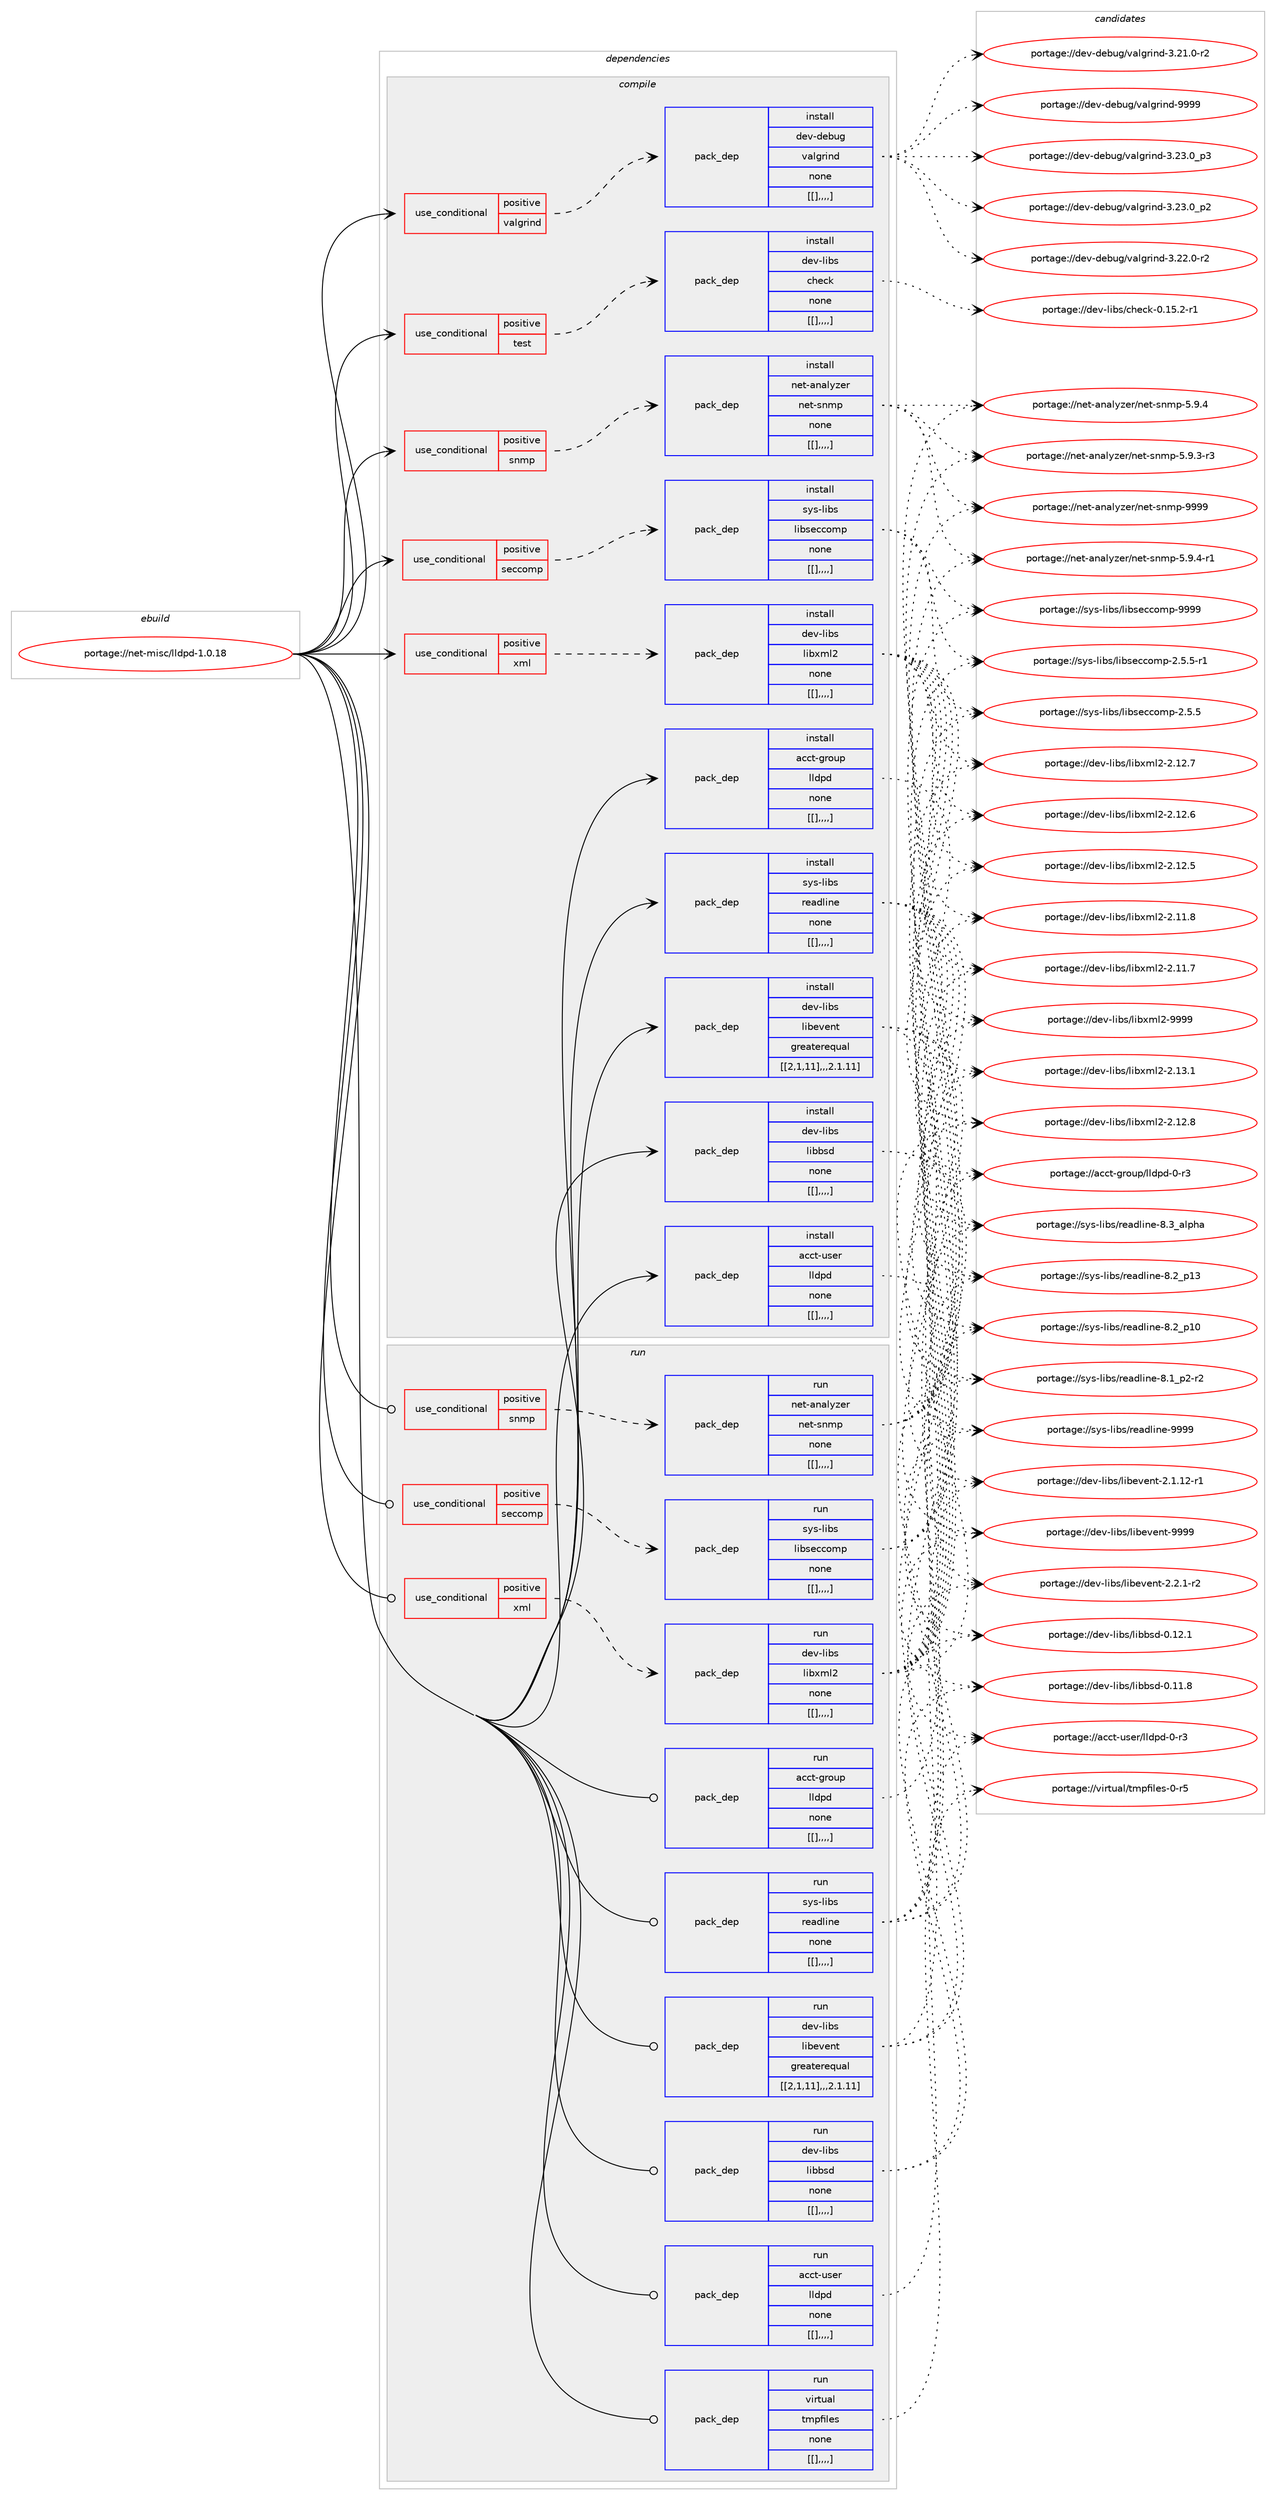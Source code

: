digraph prolog {

# *************
# Graph options
# *************

newrank=true;
concentrate=true;
compound=true;
graph [rankdir=LR,fontname=Helvetica,fontsize=10,ranksep=1.5];#, ranksep=2.5, nodesep=0.2];
edge  [arrowhead=vee];
node  [fontname=Helvetica,fontsize=10];

# **********
# The ebuild
# **********

subgraph cluster_leftcol {
color=gray;
label=<<i>ebuild</i>>;
id [label="portage://net-misc/lldpd-1.0.18", color=red, width=4, href="../net-misc/lldpd-1.0.18.svg"];
}

# ****************
# The dependencies
# ****************

subgraph cluster_midcol {
color=gray;
label=<<i>dependencies</i>>;
subgraph cluster_compile {
fillcolor="#eeeeee";
style=filled;
label=<<i>compile</i>>;
subgraph cond101867 {
dependency388667 [label=<<TABLE BORDER="0" CELLBORDER="1" CELLSPACING="0" CELLPADDING="4"><TR><TD ROWSPAN="3" CELLPADDING="10">use_conditional</TD></TR><TR><TD>positive</TD></TR><TR><TD>seccomp</TD></TR></TABLE>>, shape=none, color=red];
subgraph pack283973 {
dependency388668 [label=<<TABLE BORDER="0" CELLBORDER="1" CELLSPACING="0" CELLPADDING="4" WIDTH="220"><TR><TD ROWSPAN="6" CELLPADDING="30">pack_dep</TD></TR><TR><TD WIDTH="110">install</TD></TR><TR><TD>sys-libs</TD></TR><TR><TD>libseccomp</TD></TR><TR><TD>none</TD></TR><TR><TD>[[],,,,]</TD></TR></TABLE>>, shape=none, color=blue];
}
dependency388667:e -> dependency388668:w [weight=20,style="dashed",arrowhead="vee"];
}
id:e -> dependency388667:w [weight=20,style="solid",arrowhead="vee"];
subgraph cond101868 {
dependency388669 [label=<<TABLE BORDER="0" CELLBORDER="1" CELLSPACING="0" CELLPADDING="4"><TR><TD ROWSPAN="3" CELLPADDING="10">use_conditional</TD></TR><TR><TD>positive</TD></TR><TR><TD>snmp</TD></TR></TABLE>>, shape=none, color=red];
subgraph pack283974 {
dependency388670 [label=<<TABLE BORDER="0" CELLBORDER="1" CELLSPACING="0" CELLPADDING="4" WIDTH="220"><TR><TD ROWSPAN="6" CELLPADDING="30">pack_dep</TD></TR><TR><TD WIDTH="110">install</TD></TR><TR><TD>net-analyzer</TD></TR><TR><TD>net-snmp</TD></TR><TR><TD>none</TD></TR><TR><TD>[[],,,,]</TD></TR></TABLE>>, shape=none, color=blue];
}
dependency388669:e -> dependency388670:w [weight=20,style="dashed",arrowhead="vee"];
}
id:e -> dependency388669:w [weight=20,style="solid",arrowhead="vee"];
subgraph cond101869 {
dependency388671 [label=<<TABLE BORDER="0" CELLBORDER="1" CELLSPACING="0" CELLPADDING="4"><TR><TD ROWSPAN="3" CELLPADDING="10">use_conditional</TD></TR><TR><TD>positive</TD></TR><TR><TD>test</TD></TR></TABLE>>, shape=none, color=red];
subgraph pack283975 {
dependency388672 [label=<<TABLE BORDER="0" CELLBORDER="1" CELLSPACING="0" CELLPADDING="4" WIDTH="220"><TR><TD ROWSPAN="6" CELLPADDING="30">pack_dep</TD></TR><TR><TD WIDTH="110">install</TD></TR><TR><TD>dev-libs</TD></TR><TR><TD>check</TD></TR><TR><TD>none</TD></TR><TR><TD>[[],,,,]</TD></TR></TABLE>>, shape=none, color=blue];
}
dependency388671:e -> dependency388672:w [weight=20,style="dashed",arrowhead="vee"];
}
id:e -> dependency388671:w [weight=20,style="solid",arrowhead="vee"];
subgraph cond101870 {
dependency388673 [label=<<TABLE BORDER="0" CELLBORDER="1" CELLSPACING="0" CELLPADDING="4"><TR><TD ROWSPAN="3" CELLPADDING="10">use_conditional</TD></TR><TR><TD>positive</TD></TR><TR><TD>valgrind</TD></TR></TABLE>>, shape=none, color=red];
subgraph pack283976 {
dependency388674 [label=<<TABLE BORDER="0" CELLBORDER="1" CELLSPACING="0" CELLPADDING="4" WIDTH="220"><TR><TD ROWSPAN="6" CELLPADDING="30">pack_dep</TD></TR><TR><TD WIDTH="110">install</TD></TR><TR><TD>dev-debug</TD></TR><TR><TD>valgrind</TD></TR><TR><TD>none</TD></TR><TR><TD>[[],,,,]</TD></TR></TABLE>>, shape=none, color=blue];
}
dependency388673:e -> dependency388674:w [weight=20,style="dashed",arrowhead="vee"];
}
id:e -> dependency388673:w [weight=20,style="solid",arrowhead="vee"];
subgraph cond101871 {
dependency388675 [label=<<TABLE BORDER="0" CELLBORDER="1" CELLSPACING="0" CELLPADDING="4"><TR><TD ROWSPAN="3" CELLPADDING="10">use_conditional</TD></TR><TR><TD>positive</TD></TR><TR><TD>xml</TD></TR></TABLE>>, shape=none, color=red];
subgraph pack283977 {
dependency388676 [label=<<TABLE BORDER="0" CELLBORDER="1" CELLSPACING="0" CELLPADDING="4" WIDTH="220"><TR><TD ROWSPAN="6" CELLPADDING="30">pack_dep</TD></TR><TR><TD WIDTH="110">install</TD></TR><TR><TD>dev-libs</TD></TR><TR><TD>libxml2</TD></TR><TR><TD>none</TD></TR><TR><TD>[[],,,,]</TD></TR></TABLE>>, shape=none, color=blue];
}
dependency388675:e -> dependency388676:w [weight=20,style="dashed",arrowhead="vee"];
}
id:e -> dependency388675:w [weight=20,style="solid",arrowhead="vee"];
subgraph pack283978 {
dependency388677 [label=<<TABLE BORDER="0" CELLBORDER="1" CELLSPACING="0" CELLPADDING="4" WIDTH="220"><TR><TD ROWSPAN="6" CELLPADDING="30">pack_dep</TD></TR><TR><TD WIDTH="110">install</TD></TR><TR><TD>acct-group</TD></TR><TR><TD>lldpd</TD></TR><TR><TD>none</TD></TR><TR><TD>[[],,,,]</TD></TR></TABLE>>, shape=none, color=blue];
}
id:e -> dependency388677:w [weight=20,style="solid",arrowhead="vee"];
subgraph pack283979 {
dependency388678 [label=<<TABLE BORDER="0" CELLBORDER="1" CELLSPACING="0" CELLPADDING="4" WIDTH="220"><TR><TD ROWSPAN="6" CELLPADDING="30">pack_dep</TD></TR><TR><TD WIDTH="110">install</TD></TR><TR><TD>acct-user</TD></TR><TR><TD>lldpd</TD></TR><TR><TD>none</TD></TR><TR><TD>[[],,,,]</TD></TR></TABLE>>, shape=none, color=blue];
}
id:e -> dependency388678:w [weight=20,style="solid",arrowhead="vee"];
subgraph pack283980 {
dependency388679 [label=<<TABLE BORDER="0" CELLBORDER="1" CELLSPACING="0" CELLPADDING="4" WIDTH="220"><TR><TD ROWSPAN="6" CELLPADDING="30">pack_dep</TD></TR><TR><TD WIDTH="110">install</TD></TR><TR><TD>dev-libs</TD></TR><TR><TD>libbsd</TD></TR><TR><TD>none</TD></TR><TR><TD>[[],,,,]</TD></TR></TABLE>>, shape=none, color=blue];
}
id:e -> dependency388679:w [weight=20,style="solid",arrowhead="vee"];
subgraph pack283981 {
dependency388680 [label=<<TABLE BORDER="0" CELLBORDER="1" CELLSPACING="0" CELLPADDING="4" WIDTH="220"><TR><TD ROWSPAN="6" CELLPADDING="30">pack_dep</TD></TR><TR><TD WIDTH="110">install</TD></TR><TR><TD>dev-libs</TD></TR><TR><TD>libevent</TD></TR><TR><TD>greaterequal</TD></TR><TR><TD>[[2,1,11],,,2.1.11]</TD></TR></TABLE>>, shape=none, color=blue];
}
id:e -> dependency388680:w [weight=20,style="solid",arrowhead="vee"];
subgraph pack283982 {
dependency388681 [label=<<TABLE BORDER="0" CELLBORDER="1" CELLSPACING="0" CELLPADDING="4" WIDTH="220"><TR><TD ROWSPAN="6" CELLPADDING="30">pack_dep</TD></TR><TR><TD WIDTH="110">install</TD></TR><TR><TD>sys-libs</TD></TR><TR><TD>readline</TD></TR><TR><TD>none</TD></TR><TR><TD>[[],,,,]</TD></TR></TABLE>>, shape=none, color=blue];
}
id:e -> dependency388681:w [weight=20,style="solid",arrowhead="vee"];
}
subgraph cluster_compileandrun {
fillcolor="#eeeeee";
style=filled;
label=<<i>compile and run</i>>;
}
subgraph cluster_run {
fillcolor="#eeeeee";
style=filled;
label=<<i>run</i>>;
subgraph cond101872 {
dependency388682 [label=<<TABLE BORDER="0" CELLBORDER="1" CELLSPACING="0" CELLPADDING="4"><TR><TD ROWSPAN="3" CELLPADDING="10">use_conditional</TD></TR><TR><TD>positive</TD></TR><TR><TD>seccomp</TD></TR></TABLE>>, shape=none, color=red];
subgraph pack283983 {
dependency388683 [label=<<TABLE BORDER="0" CELLBORDER="1" CELLSPACING="0" CELLPADDING="4" WIDTH="220"><TR><TD ROWSPAN="6" CELLPADDING="30">pack_dep</TD></TR><TR><TD WIDTH="110">run</TD></TR><TR><TD>sys-libs</TD></TR><TR><TD>libseccomp</TD></TR><TR><TD>none</TD></TR><TR><TD>[[],,,,]</TD></TR></TABLE>>, shape=none, color=blue];
}
dependency388682:e -> dependency388683:w [weight=20,style="dashed",arrowhead="vee"];
}
id:e -> dependency388682:w [weight=20,style="solid",arrowhead="odot"];
subgraph cond101873 {
dependency388684 [label=<<TABLE BORDER="0" CELLBORDER="1" CELLSPACING="0" CELLPADDING="4"><TR><TD ROWSPAN="3" CELLPADDING="10">use_conditional</TD></TR><TR><TD>positive</TD></TR><TR><TD>snmp</TD></TR></TABLE>>, shape=none, color=red];
subgraph pack283984 {
dependency388685 [label=<<TABLE BORDER="0" CELLBORDER="1" CELLSPACING="0" CELLPADDING="4" WIDTH="220"><TR><TD ROWSPAN="6" CELLPADDING="30">pack_dep</TD></TR><TR><TD WIDTH="110">run</TD></TR><TR><TD>net-analyzer</TD></TR><TR><TD>net-snmp</TD></TR><TR><TD>none</TD></TR><TR><TD>[[],,,,]</TD></TR></TABLE>>, shape=none, color=blue];
}
dependency388684:e -> dependency388685:w [weight=20,style="dashed",arrowhead="vee"];
}
id:e -> dependency388684:w [weight=20,style="solid",arrowhead="odot"];
subgraph cond101874 {
dependency388686 [label=<<TABLE BORDER="0" CELLBORDER="1" CELLSPACING="0" CELLPADDING="4"><TR><TD ROWSPAN="3" CELLPADDING="10">use_conditional</TD></TR><TR><TD>positive</TD></TR><TR><TD>xml</TD></TR></TABLE>>, shape=none, color=red];
subgraph pack283985 {
dependency388687 [label=<<TABLE BORDER="0" CELLBORDER="1" CELLSPACING="0" CELLPADDING="4" WIDTH="220"><TR><TD ROWSPAN="6" CELLPADDING="30">pack_dep</TD></TR><TR><TD WIDTH="110">run</TD></TR><TR><TD>dev-libs</TD></TR><TR><TD>libxml2</TD></TR><TR><TD>none</TD></TR><TR><TD>[[],,,,]</TD></TR></TABLE>>, shape=none, color=blue];
}
dependency388686:e -> dependency388687:w [weight=20,style="dashed",arrowhead="vee"];
}
id:e -> dependency388686:w [weight=20,style="solid",arrowhead="odot"];
subgraph pack283986 {
dependency388688 [label=<<TABLE BORDER="0" CELLBORDER="1" CELLSPACING="0" CELLPADDING="4" WIDTH="220"><TR><TD ROWSPAN="6" CELLPADDING="30">pack_dep</TD></TR><TR><TD WIDTH="110">run</TD></TR><TR><TD>acct-group</TD></TR><TR><TD>lldpd</TD></TR><TR><TD>none</TD></TR><TR><TD>[[],,,,]</TD></TR></TABLE>>, shape=none, color=blue];
}
id:e -> dependency388688:w [weight=20,style="solid",arrowhead="odot"];
subgraph pack283987 {
dependency388689 [label=<<TABLE BORDER="0" CELLBORDER="1" CELLSPACING="0" CELLPADDING="4" WIDTH="220"><TR><TD ROWSPAN="6" CELLPADDING="30">pack_dep</TD></TR><TR><TD WIDTH="110">run</TD></TR><TR><TD>acct-user</TD></TR><TR><TD>lldpd</TD></TR><TR><TD>none</TD></TR><TR><TD>[[],,,,]</TD></TR></TABLE>>, shape=none, color=blue];
}
id:e -> dependency388689:w [weight=20,style="solid",arrowhead="odot"];
subgraph pack283988 {
dependency388690 [label=<<TABLE BORDER="0" CELLBORDER="1" CELLSPACING="0" CELLPADDING="4" WIDTH="220"><TR><TD ROWSPAN="6" CELLPADDING="30">pack_dep</TD></TR><TR><TD WIDTH="110">run</TD></TR><TR><TD>dev-libs</TD></TR><TR><TD>libbsd</TD></TR><TR><TD>none</TD></TR><TR><TD>[[],,,,]</TD></TR></TABLE>>, shape=none, color=blue];
}
id:e -> dependency388690:w [weight=20,style="solid",arrowhead="odot"];
subgraph pack283989 {
dependency388691 [label=<<TABLE BORDER="0" CELLBORDER="1" CELLSPACING="0" CELLPADDING="4" WIDTH="220"><TR><TD ROWSPAN="6" CELLPADDING="30">pack_dep</TD></TR><TR><TD WIDTH="110">run</TD></TR><TR><TD>dev-libs</TD></TR><TR><TD>libevent</TD></TR><TR><TD>greaterequal</TD></TR><TR><TD>[[2,1,11],,,2.1.11]</TD></TR></TABLE>>, shape=none, color=blue];
}
id:e -> dependency388691:w [weight=20,style="solid",arrowhead="odot"];
subgraph pack283990 {
dependency388692 [label=<<TABLE BORDER="0" CELLBORDER="1" CELLSPACING="0" CELLPADDING="4" WIDTH="220"><TR><TD ROWSPAN="6" CELLPADDING="30">pack_dep</TD></TR><TR><TD WIDTH="110">run</TD></TR><TR><TD>sys-libs</TD></TR><TR><TD>readline</TD></TR><TR><TD>none</TD></TR><TR><TD>[[],,,,]</TD></TR></TABLE>>, shape=none, color=blue];
}
id:e -> dependency388692:w [weight=20,style="solid",arrowhead="odot"];
subgraph pack283991 {
dependency388693 [label=<<TABLE BORDER="0" CELLBORDER="1" CELLSPACING="0" CELLPADDING="4" WIDTH="220"><TR><TD ROWSPAN="6" CELLPADDING="30">pack_dep</TD></TR><TR><TD WIDTH="110">run</TD></TR><TR><TD>virtual</TD></TR><TR><TD>tmpfiles</TD></TR><TR><TD>none</TD></TR><TR><TD>[[],,,,]</TD></TR></TABLE>>, shape=none, color=blue];
}
id:e -> dependency388693:w [weight=20,style="solid",arrowhead="odot"];
}
}

# **************
# The candidates
# **************

subgraph cluster_choices {
rank=same;
color=gray;
label=<<i>candidates</i>>;

subgraph choice283973 {
color=black;
nodesep=1;
choice1151211154510810598115471081059811510199991111091124557575757 [label="portage://sys-libs/libseccomp-9999", color=red, width=4,href="../sys-libs/libseccomp-9999.svg"];
choice1151211154510810598115471081059811510199991111091124550465346534511449 [label="portage://sys-libs/libseccomp-2.5.5-r1", color=red, width=4,href="../sys-libs/libseccomp-2.5.5-r1.svg"];
choice115121115451081059811547108105981151019999111109112455046534653 [label="portage://sys-libs/libseccomp-2.5.5", color=red, width=4,href="../sys-libs/libseccomp-2.5.5.svg"];
dependency388668:e -> choice1151211154510810598115471081059811510199991111091124557575757:w [style=dotted,weight="100"];
dependency388668:e -> choice1151211154510810598115471081059811510199991111091124550465346534511449:w [style=dotted,weight="100"];
dependency388668:e -> choice115121115451081059811547108105981151019999111109112455046534653:w [style=dotted,weight="100"];
}
subgraph choice283974 {
color=black;
nodesep=1;
choice11010111645971109710812112210111447110101116451151101091124557575757 [label="portage://net-analyzer/net-snmp-9999", color=red, width=4,href="../net-analyzer/net-snmp-9999.svg"];
choice11010111645971109710812112210111447110101116451151101091124553465746524511449 [label="portage://net-analyzer/net-snmp-5.9.4-r1", color=red, width=4,href="../net-analyzer/net-snmp-5.9.4-r1.svg"];
choice1101011164597110971081211221011144711010111645115110109112455346574652 [label="portage://net-analyzer/net-snmp-5.9.4", color=red, width=4,href="../net-analyzer/net-snmp-5.9.4.svg"];
choice11010111645971109710812112210111447110101116451151101091124553465746514511451 [label="portage://net-analyzer/net-snmp-5.9.3-r3", color=red, width=4,href="../net-analyzer/net-snmp-5.9.3-r3.svg"];
dependency388670:e -> choice11010111645971109710812112210111447110101116451151101091124557575757:w [style=dotted,weight="100"];
dependency388670:e -> choice11010111645971109710812112210111447110101116451151101091124553465746524511449:w [style=dotted,weight="100"];
dependency388670:e -> choice1101011164597110971081211221011144711010111645115110109112455346574652:w [style=dotted,weight="100"];
dependency388670:e -> choice11010111645971109710812112210111447110101116451151101091124553465746514511451:w [style=dotted,weight="100"];
}
subgraph choice283975 {
color=black;
nodesep=1;
choice1001011184510810598115479910410199107454846495346504511449 [label="portage://dev-libs/check-0.15.2-r1", color=red, width=4,href="../dev-libs/check-0.15.2-r1.svg"];
dependency388672:e -> choice1001011184510810598115479910410199107454846495346504511449:w [style=dotted,weight="100"];
}
subgraph choice283976 {
color=black;
nodesep=1;
choice100101118451001019811710347118971081031141051101004557575757 [label="portage://dev-debug/valgrind-9999", color=red, width=4,href="../dev-debug/valgrind-9999.svg"];
choice10010111845100101981171034711897108103114105110100455146505146489511251 [label="portage://dev-debug/valgrind-3.23.0_p3", color=red, width=4,href="../dev-debug/valgrind-3.23.0_p3.svg"];
choice10010111845100101981171034711897108103114105110100455146505146489511250 [label="portage://dev-debug/valgrind-3.23.0_p2", color=red, width=4,href="../dev-debug/valgrind-3.23.0_p2.svg"];
choice10010111845100101981171034711897108103114105110100455146505046484511450 [label="portage://dev-debug/valgrind-3.22.0-r2", color=red, width=4,href="../dev-debug/valgrind-3.22.0-r2.svg"];
choice10010111845100101981171034711897108103114105110100455146504946484511450 [label="portage://dev-debug/valgrind-3.21.0-r2", color=red, width=4,href="../dev-debug/valgrind-3.21.0-r2.svg"];
dependency388674:e -> choice100101118451001019811710347118971081031141051101004557575757:w [style=dotted,weight="100"];
dependency388674:e -> choice10010111845100101981171034711897108103114105110100455146505146489511251:w [style=dotted,weight="100"];
dependency388674:e -> choice10010111845100101981171034711897108103114105110100455146505146489511250:w [style=dotted,weight="100"];
dependency388674:e -> choice10010111845100101981171034711897108103114105110100455146505046484511450:w [style=dotted,weight="100"];
dependency388674:e -> choice10010111845100101981171034711897108103114105110100455146504946484511450:w [style=dotted,weight="100"];
}
subgraph choice283977 {
color=black;
nodesep=1;
choice10010111845108105981154710810598120109108504557575757 [label="portage://dev-libs/libxml2-9999", color=red, width=4,href="../dev-libs/libxml2-9999.svg"];
choice100101118451081059811547108105981201091085045504649514649 [label="portage://dev-libs/libxml2-2.13.1", color=red, width=4,href="../dev-libs/libxml2-2.13.1.svg"];
choice100101118451081059811547108105981201091085045504649504656 [label="portage://dev-libs/libxml2-2.12.8", color=red, width=4,href="../dev-libs/libxml2-2.12.8.svg"];
choice100101118451081059811547108105981201091085045504649504655 [label="portage://dev-libs/libxml2-2.12.7", color=red, width=4,href="../dev-libs/libxml2-2.12.7.svg"];
choice100101118451081059811547108105981201091085045504649504654 [label="portage://dev-libs/libxml2-2.12.6", color=red, width=4,href="../dev-libs/libxml2-2.12.6.svg"];
choice100101118451081059811547108105981201091085045504649504653 [label="portage://dev-libs/libxml2-2.12.5", color=red, width=4,href="../dev-libs/libxml2-2.12.5.svg"];
choice100101118451081059811547108105981201091085045504649494656 [label="portage://dev-libs/libxml2-2.11.8", color=red, width=4,href="../dev-libs/libxml2-2.11.8.svg"];
choice100101118451081059811547108105981201091085045504649494655 [label="portage://dev-libs/libxml2-2.11.7", color=red, width=4,href="../dev-libs/libxml2-2.11.7.svg"];
dependency388676:e -> choice10010111845108105981154710810598120109108504557575757:w [style=dotted,weight="100"];
dependency388676:e -> choice100101118451081059811547108105981201091085045504649514649:w [style=dotted,weight="100"];
dependency388676:e -> choice100101118451081059811547108105981201091085045504649504656:w [style=dotted,weight="100"];
dependency388676:e -> choice100101118451081059811547108105981201091085045504649504655:w [style=dotted,weight="100"];
dependency388676:e -> choice100101118451081059811547108105981201091085045504649504654:w [style=dotted,weight="100"];
dependency388676:e -> choice100101118451081059811547108105981201091085045504649504653:w [style=dotted,weight="100"];
dependency388676:e -> choice100101118451081059811547108105981201091085045504649494656:w [style=dotted,weight="100"];
dependency388676:e -> choice100101118451081059811547108105981201091085045504649494655:w [style=dotted,weight="100"];
}
subgraph choice283978 {
color=black;
nodesep=1;
choice979999116451031141111171124710810810011210045484511451 [label="portage://acct-group/lldpd-0-r3", color=red, width=4,href="../acct-group/lldpd-0-r3.svg"];
dependency388677:e -> choice979999116451031141111171124710810810011210045484511451:w [style=dotted,weight="100"];
}
subgraph choice283979 {
color=black;
nodesep=1;
choice979999116451171151011144710810810011210045484511451 [label="portage://acct-user/lldpd-0-r3", color=red, width=4,href="../acct-user/lldpd-0-r3.svg"];
dependency388678:e -> choice979999116451171151011144710810810011210045484511451:w [style=dotted,weight="100"];
}
subgraph choice283980 {
color=black;
nodesep=1;
choice100101118451081059811547108105989811510045484649504649 [label="portage://dev-libs/libbsd-0.12.1", color=red, width=4,href="../dev-libs/libbsd-0.12.1.svg"];
choice100101118451081059811547108105989811510045484649494656 [label="portage://dev-libs/libbsd-0.11.8", color=red, width=4,href="../dev-libs/libbsd-0.11.8.svg"];
dependency388679:e -> choice100101118451081059811547108105989811510045484649504649:w [style=dotted,weight="100"];
dependency388679:e -> choice100101118451081059811547108105989811510045484649494656:w [style=dotted,weight="100"];
}
subgraph choice283981 {
color=black;
nodesep=1;
choice100101118451081059811547108105981011181011101164557575757 [label="portage://dev-libs/libevent-9999", color=red, width=4,href="../dev-libs/libevent-9999.svg"];
choice100101118451081059811547108105981011181011101164550465046494511450 [label="portage://dev-libs/libevent-2.2.1-r2", color=red, width=4,href="../dev-libs/libevent-2.2.1-r2.svg"];
choice10010111845108105981154710810598101118101110116455046494649504511449 [label="portage://dev-libs/libevent-2.1.12-r1", color=red, width=4,href="../dev-libs/libevent-2.1.12-r1.svg"];
dependency388680:e -> choice100101118451081059811547108105981011181011101164557575757:w [style=dotted,weight="100"];
dependency388680:e -> choice100101118451081059811547108105981011181011101164550465046494511450:w [style=dotted,weight="100"];
dependency388680:e -> choice10010111845108105981154710810598101118101110116455046494649504511449:w [style=dotted,weight="100"];
}
subgraph choice283982 {
color=black;
nodesep=1;
choice115121115451081059811547114101971001081051101014557575757 [label="portage://sys-libs/readline-9999", color=red, width=4,href="../sys-libs/readline-9999.svg"];
choice1151211154510810598115471141019710010810511010145564651959710811210497 [label="portage://sys-libs/readline-8.3_alpha", color=red, width=4,href="../sys-libs/readline-8.3_alpha.svg"];
choice1151211154510810598115471141019710010810511010145564650951124951 [label="portage://sys-libs/readline-8.2_p13", color=red, width=4,href="../sys-libs/readline-8.2_p13.svg"];
choice1151211154510810598115471141019710010810511010145564650951124948 [label="portage://sys-libs/readline-8.2_p10", color=red, width=4,href="../sys-libs/readline-8.2_p10.svg"];
choice115121115451081059811547114101971001081051101014556464995112504511450 [label="portage://sys-libs/readline-8.1_p2-r2", color=red, width=4,href="../sys-libs/readline-8.1_p2-r2.svg"];
dependency388681:e -> choice115121115451081059811547114101971001081051101014557575757:w [style=dotted,weight="100"];
dependency388681:e -> choice1151211154510810598115471141019710010810511010145564651959710811210497:w [style=dotted,weight="100"];
dependency388681:e -> choice1151211154510810598115471141019710010810511010145564650951124951:w [style=dotted,weight="100"];
dependency388681:e -> choice1151211154510810598115471141019710010810511010145564650951124948:w [style=dotted,weight="100"];
dependency388681:e -> choice115121115451081059811547114101971001081051101014556464995112504511450:w [style=dotted,weight="100"];
}
subgraph choice283983 {
color=black;
nodesep=1;
choice1151211154510810598115471081059811510199991111091124557575757 [label="portage://sys-libs/libseccomp-9999", color=red, width=4,href="../sys-libs/libseccomp-9999.svg"];
choice1151211154510810598115471081059811510199991111091124550465346534511449 [label="portage://sys-libs/libseccomp-2.5.5-r1", color=red, width=4,href="../sys-libs/libseccomp-2.5.5-r1.svg"];
choice115121115451081059811547108105981151019999111109112455046534653 [label="portage://sys-libs/libseccomp-2.5.5", color=red, width=4,href="../sys-libs/libseccomp-2.5.5.svg"];
dependency388683:e -> choice1151211154510810598115471081059811510199991111091124557575757:w [style=dotted,weight="100"];
dependency388683:e -> choice1151211154510810598115471081059811510199991111091124550465346534511449:w [style=dotted,weight="100"];
dependency388683:e -> choice115121115451081059811547108105981151019999111109112455046534653:w [style=dotted,weight="100"];
}
subgraph choice283984 {
color=black;
nodesep=1;
choice11010111645971109710812112210111447110101116451151101091124557575757 [label="portage://net-analyzer/net-snmp-9999", color=red, width=4,href="../net-analyzer/net-snmp-9999.svg"];
choice11010111645971109710812112210111447110101116451151101091124553465746524511449 [label="portage://net-analyzer/net-snmp-5.9.4-r1", color=red, width=4,href="../net-analyzer/net-snmp-5.9.4-r1.svg"];
choice1101011164597110971081211221011144711010111645115110109112455346574652 [label="portage://net-analyzer/net-snmp-5.9.4", color=red, width=4,href="../net-analyzer/net-snmp-5.9.4.svg"];
choice11010111645971109710812112210111447110101116451151101091124553465746514511451 [label="portage://net-analyzer/net-snmp-5.9.3-r3", color=red, width=4,href="../net-analyzer/net-snmp-5.9.3-r3.svg"];
dependency388685:e -> choice11010111645971109710812112210111447110101116451151101091124557575757:w [style=dotted,weight="100"];
dependency388685:e -> choice11010111645971109710812112210111447110101116451151101091124553465746524511449:w [style=dotted,weight="100"];
dependency388685:e -> choice1101011164597110971081211221011144711010111645115110109112455346574652:w [style=dotted,weight="100"];
dependency388685:e -> choice11010111645971109710812112210111447110101116451151101091124553465746514511451:w [style=dotted,weight="100"];
}
subgraph choice283985 {
color=black;
nodesep=1;
choice10010111845108105981154710810598120109108504557575757 [label="portage://dev-libs/libxml2-9999", color=red, width=4,href="../dev-libs/libxml2-9999.svg"];
choice100101118451081059811547108105981201091085045504649514649 [label="portage://dev-libs/libxml2-2.13.1", color=red, width=4,href="../dev-libs/libxml2-2.13.1.svg"];
choice100101118451081059811547108105981201091085045504649504656 [label="portage://dev-libs/libxml2-2.12.8", color=red, width=4,href="../dev-libs/libxml2-2.12.8.svg"];
choice100101118451081059811547108105981201091085045504649504655 [label="portage://dev-libs/libxml2-2.12.7", color=red, width=4,href="../dev-libs/libxml2-2.12.7.svg"];
choice100101118451081059811547108105981201091085045504649504654 [label="portage://dev-libs/libxml2-2.12.6", color=red, width=4,href="../dev-libs/libxml2-2.12.6.svg"];
choice100101118451081059811547108105981201091085045504649504653 [label="portage://dev-libs/libxml2-2.12.5", color=red, width=4,href="../dev-libs/libxml2-2.12.5.svg"];
choice100101118451081059811547108105981201091085045504649494656 [label="portage://dev-libs/libxml2-2.11.8", color=red, width=4,href="../dev-libs/libxml2-2.11.8.svg"];
choice100101118451081059811547108105981201091085045504649494655 [label="portage://dev-libs/libxml2-2.11.7", color=red, width=4,href="../dev-libs/libxml2-2.11.7.svg"];
dependency388687:e -> choice10010111845108105981154710810598120109108504557575757:w [style=dotted,weight="100"];
dependency388687:e -> choice100101118451081059811547108105981201091085045504649514649:w [style=dotted,weight="100"];
dependency388687:e -> choice100101118451081059811547108105981201091085045504649504656:w [style=dotted,weight="100"];
dependency388687:e -> choice100101118451081059811547108105981201091085045504649504655:w [style=dotted,weight="100"];
dependency388687:e -> choice100101118451081059811547108105981201091085045504649504654:w [style=dotted,weight="100"];
dependency388687:e -> choice100101118451081059811547108105981201091085045504649504653:w [style=dotted,weight="100"];
dependency388687:e -> choice100101118451081059811547108105981201091085045504649494656:w [style=dotted,weight="100"];
dependency388687:e -> choice100101118451081059811547108105981201091085045504649494655:w [style=dotted,weight="100"];
}
subgraph choice283986 {
color=black;
nodesep=1;
choice979999116451031141111171124710810810011210045484511451 [label="portage://acct-group/lldpd-0-r3", color=red, width=4,href="../acct-group/lldpd-0-r3.svg"];
dependency388688:e -> choice979999116451031141111171124710810810011210045484511451:w [style=dotted,weight="100"];
}
subgraph choice283987 {
color=black;
nodesep=1;
choice979999116451171151011144710810810011210045484511451 [label="portage://acct-user/lldpd-0-r3", color=red, width=4,href="../acct-user/lldpd-0-r3.svg"];
dependency388689:e -> choice979999116451171151011144710810810011210045484511451:w [style=dotted,weight="100"];
}
subgraph choice283988 {
color=black;
nodesep=1;
choice100101118451081059811547108105989811510045484649504649 [label="portage://dev-libs/libbsd-0.12.1", color=red, width=4,href="../dev-libs/libbsd-0.12.1.svg"];
choice100101118451081059811547108105989811510045484649494656 [label="portage://dev-libs/libbsd-0.11.8", color=red, width=4,href="../dev-libs/libbsd-0.11.8.svg"];
dependency388690:e -> choice100101118451081059811547108105989811510045484649504649:w [style=dotted,weight="100"];
dependency388690:e -> choice100101118451081059811547108105989811510045484649494656:w [style=dotted,weight="100"];
}
subgraph choice283989 {
color=black;
nodesep=1;
choice100101118451081059811547108105981011181011101164557575757 [label="portage://dev-libs/libevent-9999", color=red, width=4,href="../dev-libs/libevent-9999.svg"];
choice100101118451081059811547108105981011181011101164550465046494511450 [label="portage://dev-libs/libevent-2.2.1-r2", color=red, width=4,href="../dev-libs/libevent-2.2.1-r2.svg"];
choice10010111845108105981154710810598101118101110116455046494649504511449 [label="portage://dev-libs/libevent-2.1.12-r1", color=red, width=4,href="../dev-libs/libevent-2.1.12-r1.svg"];
dependency388691:e -> choice100101118451081059811547108105981011181011101164557575757:w [style=dotted,weight="100"];
dependency388691:e -> choice100101118451081059811547108105981011181011101164550465046494511450:w [style=dotted,weight="100"];
dependency388691:e -> choice10010111845108105981154710810598101118101110116455046494649504511449:w [style=dotted,weight="100"];
}
subgraph choice283990 {
color=black;
nodesep=1;
choice115121115451081059811547114101971001081051101014557575757 [label="portage://sys-libs/readline-9999", color=red, width=4,href="../sys-libs/readline-9999.svg"];
choice1151211154510810598115471141019710010810511010145564651959710811210497 [label="portage://sys-libs/readline-8.3_alpha", color=red, width=4,href="../sys-libs/readline-8.3_alpha.svg"];
choice1151211154510810598115471141019710010810511010145564650951124951 [label="portage://sys-libs/readline-8.2_p13", color=red, width=4,href="../sys-libs/readline-8.2_p13.svg"];
choice1151211154510810598115471141019710010810511010145564650951124948 [label="portage://sys-libs/readline-8.2_p10", color=red, width=4,href="../sys-libs/readline-8.2_p10.svg"];
choice115121115451081059811547114101971001081051101014556464995112504511450 [label="portage://sys-libs/readline-8.1_p2-r2", color=red, width=4,href="../sys-libs/readline-8.1_p2-r2.svg"];
dependency388692:e -> choice115121115451081059811547114101971001081051101014557575757:w [style=dotted,weight="100"];
dependency388692:e -> choice1151211154510810598115471141019710010810511010145564651959710811210497:w [style=dotted,weight="100"];
dependency388692:e -> choice1151211154510810598115471141019710010810511010145564650951124951:w [style=dotted,weight="100"];
dependency388692:e -> choice1151211154510810598115471141019710010810511010145564650951124948:w [style=dotted,weight="100"];
dependency388692:e -> choice115121115451081059811547114101971001081051101014556464995112504511450:w [style=dotted,weight="100"];
}
subgraph choice283991 {
color=black;
nodesep=1;
choice118105114116117971084711610911210210510810111545484511453 [label="portage://virtual/tmpfiles-0-r5", color=red, width=4,href="../virtual/tmpfiles-0-r5.svg"];
dependency388693:e -> choice118105114116117971084711610911210210510810111545484511453:w [style=dotted,weight="100"];
}
}

}
